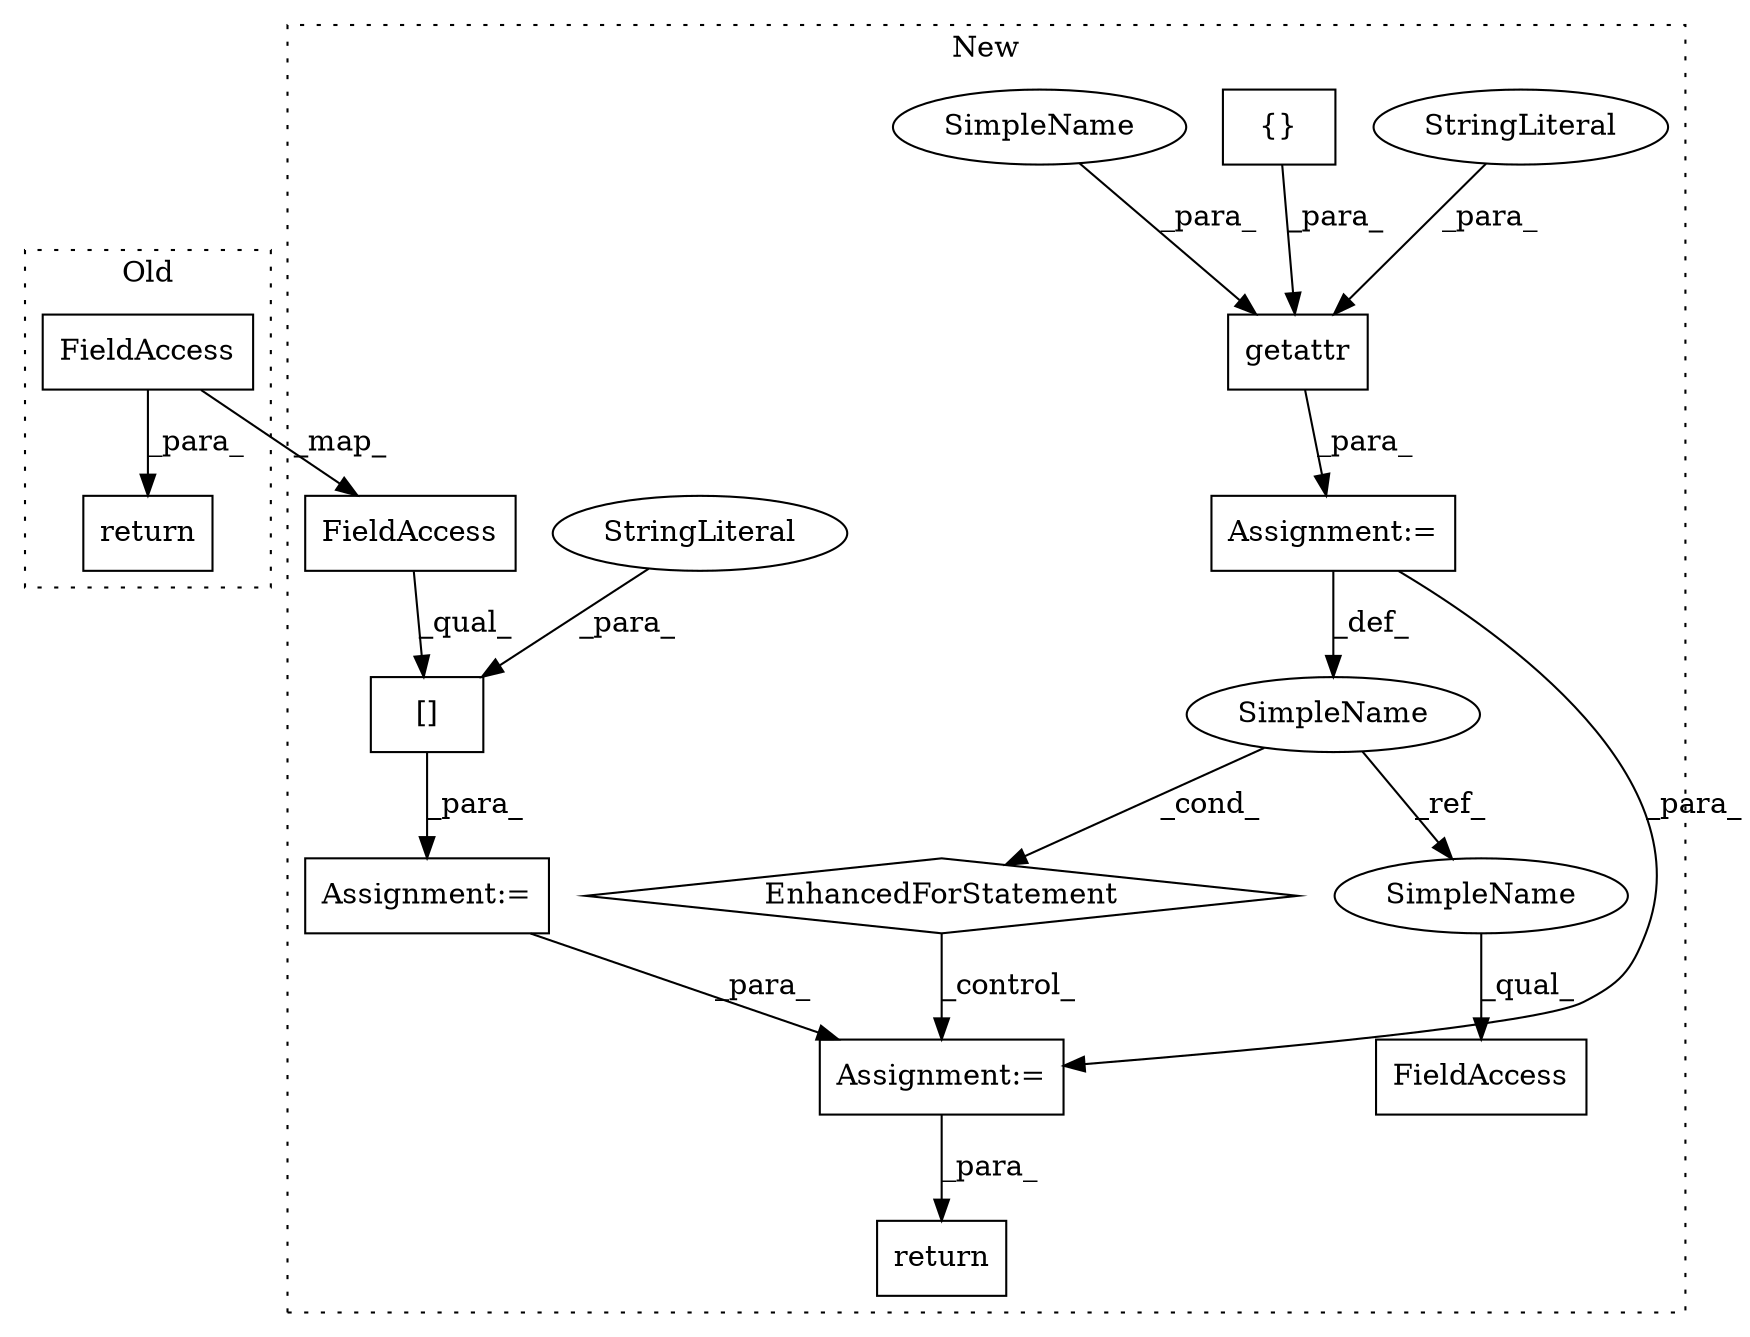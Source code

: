 digraph G {
subgraph cluster0 {
1 [label="return" a="41" s="3129" l="7" shape="box"];
15 [label="FieldAccess" a="22" s="3136" l="23" shape="box"];
label = "Old";
style="dotted";
}
subgraph cluster1 {
2 [label="EnhancedForStatement" a="70" s="4341,4441" l="57,2" shape="diamond"];
3 [label="Assignment:=" a="7" s="4341,4441" l="57,2" shape="box"];
4 [label="Assignment:=" a="7" s="4470" l="2" shape="box"];
5 [label="SimpleName" a="42" s="4402" l="1" shape="ellipse"];
6 [label="Assignment:=" a="7" s="4291" l="1" shape="box"];
7 [label="return" a="41" s="4507" l="7" shape="box"];
8 [label="getattr" a="32" s="4406,4440" l="8,1" shape="box"];
9 [label="StringLiteral" a="45" s="4419" l="9" shape="ellipse"];
10 [label="{}" a="4" s="4438" l="2" shape="box"];
11 [label="[]" a="2" s="4292,4332" l="24,1" shape="box"];
12 [label="StringLiteral" a="45" s="4316" l="16" shape="ellipse"];
13 [label="FieldAccess" a="22" s="4472" l="19" shape="box"];
14 [label="FieldAccess" a="22" s="4292" l="23" shape="box"];
16 [label="SimpleName" a="42" s="4472" l="1" shape="ellipse"];
17 [label="SimpleName" a="42" s="4414" l="4" shape="ellipse"];
label = "New";
style="dotted";
}
2 -> 4 [label="_control_"];
3 -> 4 [label="_para_"];
3 -> 5 [label="_def_"];
4 -> 7 [label="_para_"];
5 -> 2 [label="_cond_"];
5 -> 16 [label="_ref_"];
6 -> 4 [label="_para_"];
8 -> 3 [label="_para_"];
9 -> 8 [label="_para_"];
10 -> 8 [label="_para_"];
11 -> 6 [label="_para_"];
12 -> 11 [label="_para_"];
14 -> 11 [label="_qual_"];
15 -> 14 [label="_map_"];
15 -> 1 [label="_para_"];
16 -> 13 [label="_qual_"];
17 -> 8 [label="_para_"];
}